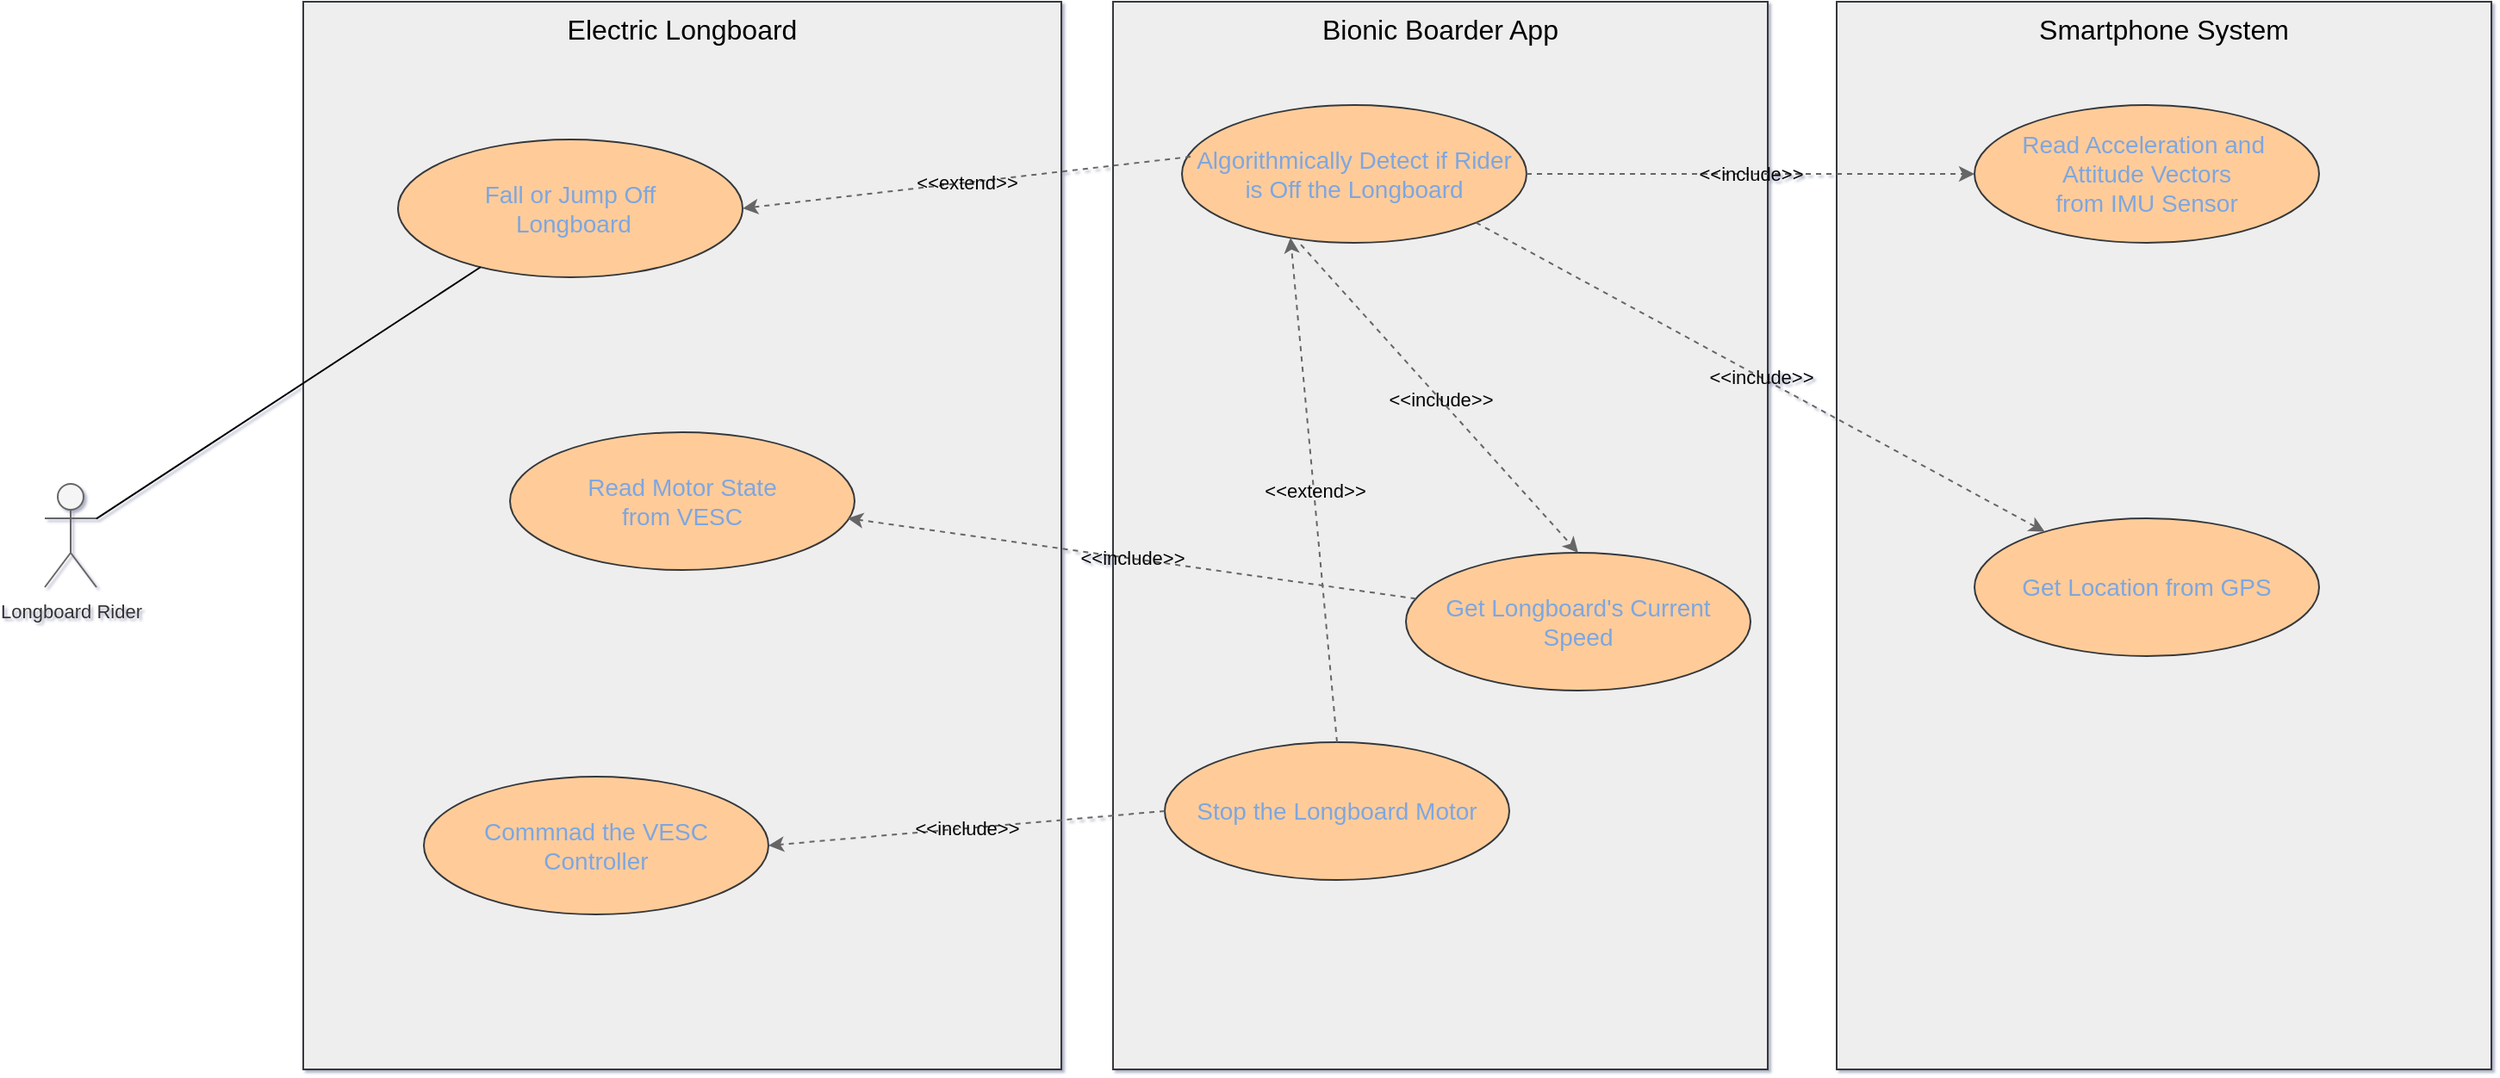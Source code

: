 <mxfile version="27.0.9">
  <diagram name="Page-1" id="ib0KKrDDxVYF5MeXXiUM">
    <mxGraphModel dx="2066" dy="1203" grid="1" gridSize="10" guides="1" tooltips="1" connect="1" arrows="1" fold="1" page="1" pageScale="1" pageWidth="850" pageHeight="1100" background="#ffffff" math="0" shadow="1">
      <root>
        <mxCell id="0" />
        <mxCell id="1" parent="0" />
        <mxCell id="14" value="Specimen and collection" style="edgeStyle=orthogonalEdgeStyle;endArrow=block;html=1;" parent="1" edge="1">
          <mxGeometry relative="1" as="geometry">
            <mxPoint x="750" y="350" as="targetPoint" />
          </mxGeometry>
        </mxCell>
        <mxCell id="15" value="report delivery offline" style="edgeStyle=orthogonalEdgeStyle;endArrow=block;html=1;" parent="1" edge="1">
          <mxGeometry relative="1" as="geometry">
            <mxPoint x="700" y="380" as="sourcePoint" />
          </mxGeometry>
        </mxCell>
        <mxCell id="sfKcnbmMzuwdX9yF3wZo-21" value="&lt;div&gt;&lt;font style=&quot;font-size: 11px;&quot;&gt;Longboard Rider&lt;/font&gt;&lt;/div&gt;" style="shape=umlActor;verticalLabelPosition=bottom;verticalAlign=top;html=1;outlineConnect=0;strokeColor=#666666;align=center;fontFamily=Helvetica;fontSize=12;fontColor=#333333;labelBackgroundColor=none;fillColor=#f5f5f5;horizontal=1;textShadow=0;" parent="1" vertex="1">
          <mxGeometry x="220" y="560" width="30" height="60" as="geometry" />
        </mxCell>
        <mxCell id="CbTRWkR76J8zcbdZSMRa-18" value="Bionic Boarder App" style="rounded=0;whiteSpace=wrap;html=1;labelPosition=center;verticalLabelPosition=middle;align=center;verticalAlign=top;fillColor=#eeeeee;strokeColor=#36393d;fontSize=16;fontColor=#000000;labelBackgroundColor=none;" parent="1" vertex="1">
          <mxGeometry x="840" y="280" width="380" height="620" as="geometry" />
        </mxCell>
        <mxCell id="NtJCmM9VllwKPNF-fU6l-15" value="Electric Longboard" style="rounded=0;whiteSpace=wrap;html=1;labelPosition=center;verticalLabelPosition=middle;align=center;verticalAlign=top;fillColor=#eeeeee;strokeColor=#36393d;fontSize=16;fontColor=#000000;labelBackgroundColor=none;" parent="1" vertex="1">
          <mxGeometry x="370" y="280" width="440" height="620" as="geometry" />
        </mxCell>
        <mxCell id="7s3CR-tw4a0rpZwH6RRs-16" value="&lt;span style=&quot;font-size: 14px;&quot;&gt;Fall or Jump Off&lt;/span&gt;&lt;div&gt;&lt;span style=&quot;font-size: 14px;&quot;&gt;&amp;nbsp;Longboard&lt;/span&gt;&lt;/div&gt;" style="ellipse;whiteSpace=wrap;html=1;fillColor=#ffcc99;strokeColor=#36393d;fontColor=#7EA6E0;" parent="1" vertex="1">
          <mxGeometry x="425" y="360" width="200" height="80" as="geometry" />
        </mxCell>
        <mxCell id="-pO5D620ASrmPBSO5rts-39" style="rounded=0;orthogonalLoop=1;jettySize=auto;html=1;strokeColor=#000000;endArrow=none;startFill=0;shadow=0;jumpStyle=none;" parent="1" source="sfKcnbmMzuwdX9yF3wZo-21" target="7s3CR-tw4a0rpZwH6RRs-16" edge="1">
          <mxGeometry relative="1" as="geometry">
            <mxPoint x="300" y="549.818" as="sourcePoint" />
            <mxPoint x="450" y="468" as="targetPoint" />
          </mxGeometry>
        </mxCell>
        <mxCell id="7s3CR-tw4a0rpZwH6RRs-23" value="&lt;span style=&quot;font-size: 14px;&quot;&gt;Get Longboard&#39;s Current Speed&lt;/span&gt;" style="ellipse;whiteSpace=wrap;html=1;fillColor=#ffcc99;strokeColor=#36393d;fontColor=#7EA6E0;" parent="1" vertex="1">
          <mxGeometry x="1010" y="600" width="200" height="80" as="geometry" />
        </mxCell>
        <mxCell id="7tvb4L8AF0XeGwezENyy-22" value="&lt;span style=&quot;font-size: 14px;&quot;&gt;Stop the Longboard Motor&lt;/span&gt;" style="ellipse;whiteSpace=wrap;html=1;fillColor=#ffcc99;strokeColor=#36393d;fontColor=#7EA6E0;" parent="1" vertex="1">
          <mxGeometry x="870" y="710" width="200" height="80" as="geometry" />
        </mxCell>
        <mxCell id="7tvb4L8AF0XeGwezENyy-23" value="&lt;span style=&quot;font-size: 14px;&quot;&gt;Algorithmically Detect if Rider&lt;/span&gt;&lt;div&gt;&lt;span style=&quot;font-size: 14px;&quot;&gt;is Off the Longboard&lt;/span&gt;&lt;/div&gt;" style="ellipse;whiteSpace=wrap;html=1;fillColor=#ffcc99;strokeColor=#36393d;fontColor=#7EA6E0;" parent="1" vertex="1">
          <mxGeometry x="880" y="340" width="200" height="80" as="geometry" />
        </mxCell>
        <mxCell id="7tvb4L8AF0XeGwezENyy-26" value="&lt;font style=&quot;font-size: 14px;&quot;&gt;Commnad the VESC&lt;/font&gt;&lt;div&gt;&lt;font style=&quot;font-size: 14px;&quot;&gt;Controller&lt;/font&gt;&lt;/div&gt;" style="ellipse;whiteSpace=wrap;html=1;fillColor=#ffcc99;strokeColor=#36393d;fontColor=#7EA6E0;" parent="1" vertex="1">
          <mxGeometry x="440" y="730" width="200" height="80" as="geometry" />
        </mxCell>
        <mxCell id="WxsVvxFqft9MrdIIcdpb-15" value="&lt;span style=&quot;&quot;&gt;&amp;lt;&amp;lt;extend&amp;gt;&amp;gt;&lt;/span&gt;" style="endArrow=classic;html=1;rounded=0;fillColor=#f5f5f5;gradientColor=#b3b3b3;strokeColor=#666666;dashed=1;fontColor=#060606;align=center;labelBackgroundColor=none;entryX=0.315;entryY=0.963;entryDx=0;entryDy=0;entryPerimeter=0;exitX=0.5;exitY=0;exitDx=0;exitDy=0;" edge="1" parent="1" source="7tvb4L8AF0XeGwezENyy-22" target="7tvb4L8AF0XeGwezENyy-23">
          <mxGeometry width="50" height="50" relative="1" as="geometry">
            <mxPoint x="870" y="774.81" as="sourcePoint" />
            <mxPoint x="1127" y="713.81" as="targetPoint" />
          </mxGeometry>
        </mxCell>
        <mxCell id="WxsVvxFqft9MrdIIcdpb-17" value="Smartphone System" style="rounded=0;whiteSpace=wrap;html=1;labelPosition=center;verticalLabelPosition=middle;align=center;verticalAlign=top;fillColor=#eeeeee;strokeColor=#36393d;fontSize=16;fontColor=#000000;labelBackgroundColor=none;" vertex="1" parent="1">
          <mxGeometry x="1260" y="280" width="380" height="620" as="geometry" />
        </mxCell>
        <mxCell id="WxsVvxFqft9MrdIIcdpb-18" value="&lt;span style=&quot;font-size: 14px;&quot;&gt;Read Acceleration and&amp;nbsp;&lt;/span&gt;&lt;div&gt;&lt;span style=&quot;font-size: 14px;&quot;&gt;Attitude Vectors&lt;/span&gt;&lt;div&gt;&lt;span style=&quot;font-size: 14px;&quot;&gt;from IMU Sensor&lt;/span&gt;&lt;/div&gt;&lt;/div&gt;" style="ellipse;whiteSpace=wrap;html=1;fillColor=#ffcc99;strokeColor=#36393d;fontColor=#7EA6E0;" vertex="1" parent="1">
          <mxGeometry x="1340" y="340" width="200" height="80" as="geometry" />
        </mxCell>
        <mxCell id="WxsVvxFqft9MrdIIcdpb-19" value="&lt;span style=&quot;font-size: 14px;&quot;&gt;Get Location from GPS&lt;/span&gt;" style="ellipse;whiteSpace=wrap;html=1;fillColor=#ffcc99;strokeColor=#36393d;fontColor=#7EA6E0;" vertex="1" parent="1">
          <mxGeometry x="1340" y="580" width="200" height="80" as="geometry" />
        </mxCell>
        <mxCell id="7s3CR-tw4a0rpZwH6RRs-21" value="&amp;lt;&amp;lt;include&amp;gt;&amp;gt;" style="endArrow=classic;html=1;rounded=0;fillColor=#f5f5f5;gradientColor=#b3b3b3;strokeColor=#666666;dashed=1;fontColor=#060606;align=center;labelBackgroundColor=none;entryX=0;entryY=0.5;entryDx=0;entryDy=0;exitX=1;exitY=0.5;exitDx=0;exitDy=0;" parent="1" source="7tvb4L8AF0XeGwezENyy-23" target="WxsVvxFqft9MrdIIcdpb-18" edge="1">
          <mxGeometry width="50" height="50" relative="1" as="geometry">
            <mxPoint x="930" y="430.0" as="sourcePoint" />
            <mxPoint x="1177.658" y="442.379" as="targetPoint" />
          </mxGeometry>
        </mxCell>
        <mxCell id="WxsVvxFqft9MrdIIcdpb-21" value="&amp;lt;&amp;lt;include&amp;gt;&amp;gt;" style="endArrow=classic;html=1;rounded=0;fillColor=#f5f5f5;gradientColor=#b3b3b3;strokeColor=#666666;dashed=1;fontColor=#060606;align=center;labelBackgroundColor=none;exitX=1;exitY=1;exitDx=0;exitDy=0;" edge="1" parent="1" source="7tvb4L8AF0XeGwezENyy-23" target="WxsVvxFqft9MrdIIcdpb-19">
          <mxGeometry width="50" height="50" relative="1" as="geometry">
            <mxPoint x="1100" y="450" as="sourcePoint" />
            <mxPoint x="1300" y="450" as="targetPoint" />
          </mxGeometry>
        </mxCell>
        <mxCell id="WxsVvxFqft9MrdIIcdpb-22" value="&lt;span style=&quot;font-size: 14px;&quot;&gt;Read Motor State&lt;/span&gt;&lt;div&gt;&lt;span style=&quot;font-size: 14px;&quot;&gt;from VESC&lt;/span&gt;&lt;/div&gt;" style="ellipse;whiteSpace=wrap;html=1;fillColor=#ffcc99;strokeColor=#36393d;fontColor=#7EA6E0;" vertex="1" parent="1">
          <mxGeometry x="490" y="530" width="200" height="80" as="geometry" />
        </mxCell>
        <mxCell id="WxsVvxFqft9MrdIIcdpb-24" value="&amp;lt;&amp;lt;include&amp;gt;&amp;gt;" style="endArrow=classic;html=1;rounded=0;fillColor=#f5f5f5;gradientColor=#b3b3b3;strokeColor=#666666;dashed=1;fontColor=#060606;align=center;labelBackgroundColor=none;exitX=0.345;exitY=1.013;exitDx=0;exitDy=0;exitPerimeter=0;entryX=0.5;entryY=0;entryDx=0;entryDy=0;" edge="1" parent="1" source="7tvb4L8AF0XeGwezENyy-23" target="7s3CR-tw4a0rpZwH6RRs-23">
          <mxGeometry width="50" height="50" relative="1" as="geometry">
            <mxPoint x="1080" y="470" as="sourcePoint" />
            <mxPoint x="1341" y="583" as="targetPoint" />
          </mxGeometry>
        </mxCell>
        <mxCell id="WxsVvxFqft9MrdIIcdpb-25" value="&amp;lt;&amp;lt;include&amp;gt;&amp;gt;" style="endArrow=classic;html=1;rounded=0;fillColor=#f5f5f5;gradientColor=#b3b3b3;strokeColor=#666666;dashed=1;fontColor=#060606;align=center;labelBackgroundColor=none;entryX=0.98;entryY=0.625;entryDx=0;entryDy=0;entryPerimeter=0;" edge="1" parent="1" source="7s3CR-tw4a0rpZwH6RRs-23" target="WxsVvxFqft9MrdIIcdpb-22">
          <mxGeometry width="50" height="50" relative="1" as="geometry">
            <mxPoint x="869" y="590" as="sourcePoint" />
            <mxPoint x="860" y="669" as="targetPoint" />
          </mxGeometry>
        </mxCell>
        <mxCell id="WxsVvxFqft9MrdIIcdpb-26" value="&lt;span style=&quot;&quot;&gt;&amp;lt;&amp;lt;extend&amp;gt;&amp;gt;&lt;/span&gt;" style="endArrow=classic;html=1;rounded=0;fillColor=#f5f5f5;gradientColor=#b3b3b3;strokeColor=#666666;dashed=1;fontColor=#060606;align=center;labelBackgroundColor=none;entryX=1;entryY=0.5;entryDx=0;entryDy=0;exitX=0.025;exitY=0.375;exitDx=0;exitDy=0;exitPerimeter=0;" edge="1" parent="1" source="7tvb4L8AF0XeGwezENyy-23" target="7s3CR-tw4a0rpZwH6RRs-16">
          <mxGeometry width="50" height="50" relative="1" as="geometry">
            <mxPoint x="877" y="370" as="sourcePoint" />
            <mxPoint x="620" y="431" as="targetPoint" />
          </mxGeometry>
        </mxCell>
        <mxCell id="WxsVvxFqft9MrdIIcdpb-27" value="&amp;lt;&amp;lt;include&amp;gt;&amp;gt;" style="endArrow=classic;html=1;rounded=0;fillColor=#f5f5f5;gradientColor=#b3b3b3;strokeColor=#666666;dashed=1;fontColor=#060606;align=center;labelBackgroundColor=none;entryX=1;entryY=0.5;entryDx=0;entryDy=0;exitX=0;exitY=0.5;exitDx=0;exitDy=0;" edge="1" parent="1" source="7tvb4L8AF0XeGwezENyy-22" target="7tvb4L8AF0XeGwezENyy-26">
          <mxGeometry width="50" height="50" relative="1" as="geometry">
            <mxPoint x="954" y="722" as="sourcePoint" />
            <mxPoint x="690" y="670" as="targetPoint" />
          </mxGeometry>
        </mxCell>
      </root>
    </mxGraphModel>
  </diagram>
</mxfile>
